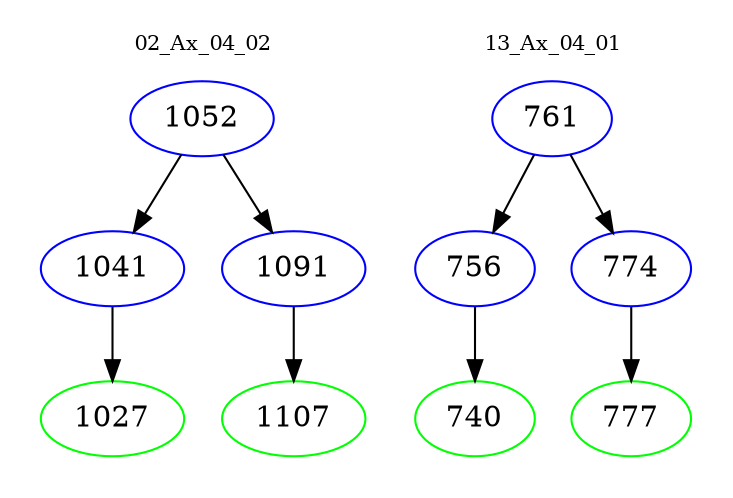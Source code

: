 digraph{
subgraph cluster_0 {
color = white
label = "02_Ax_04_02";
fontsize=10;
T0_1052 [label="1052", color="blue"]
T0_1052 -> T0_1041 [color="black"]
T0_1041 [label="1041", color="blue"]
T0_1041 -> T0_1027 [color="black"]
T0_1027 [label="1027", color="green"]
T0_1052 -> T0_1091 [color="black"]
T0_1091 [label="1091", color="blue"]
T0_1091 -> T0_1107 [color="black"]
T0_1107 [label="1107", color="green"]
}
subgraph cluster_1 {
color = white
label = "13_Ax_04_01";
fontsize=10;
T1_761 [label="761", color="blue"]
T1_761 -> T1_756 [color="black"]
T1_756 [label="756", color="blue"]
T1_756 -> T1_740 [color="black"]
T1_740 [label="740", color="green"]
T1_761 -> T1_774 [color="black"]
T1_774 [label="774", color="blue"]
T1_774 -> T1_777 [color="black"]
T1_777 [label="777", color="green"]
}
}
